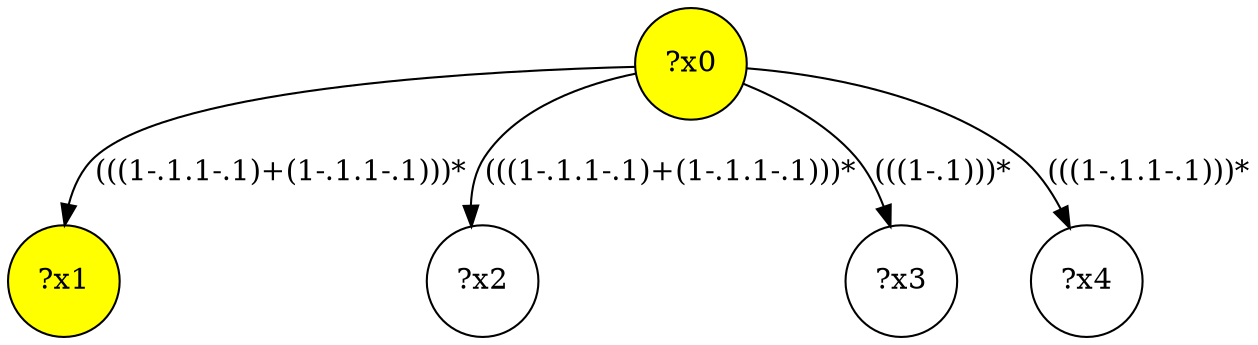 digraph g {
	x0 [fillcolor="yellow", style="filled," shape=circle, label="?x0"];
	x1 [fillcolor="yellow", style="filled," shape=circle, label="?x1"];
	x0 -> x1 [label="(((1-.1.1-.1)+(1-.1.1-.1)))*"];
	x2 [shape=circle, label="?x2"];
	x0 -> x2 [label="(((1-.1.1-.1)+(1-.1.1-.1)))*"];
	x3 [shape=circle, label="?x3"];
	x0 -> x3 [label="(((1-.1)))*"];
	x4 [shape=circle, label="?x4"];
	x0 -> x4 [label="(((1-.1.1-.1)))*"];
}
